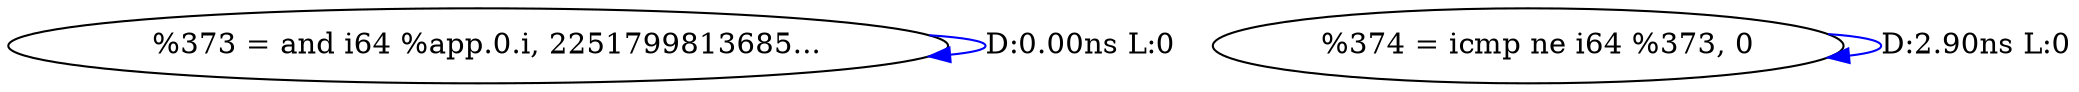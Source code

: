 digraph {
Node0x3d127b0[label="  %373 = and i64 %app.0.i, 2251799813685..."];
Node0x3d127b0 -> Node0x3d127b0[label="D:0.00ns L:0",color=blue];
Node0x3d12890[label="  %374 = icmp ne i64 %373, 0"];
Node0x3d12890 -> Node0x3d12890[label="D:2.90ns L:0",color=blue];
}
